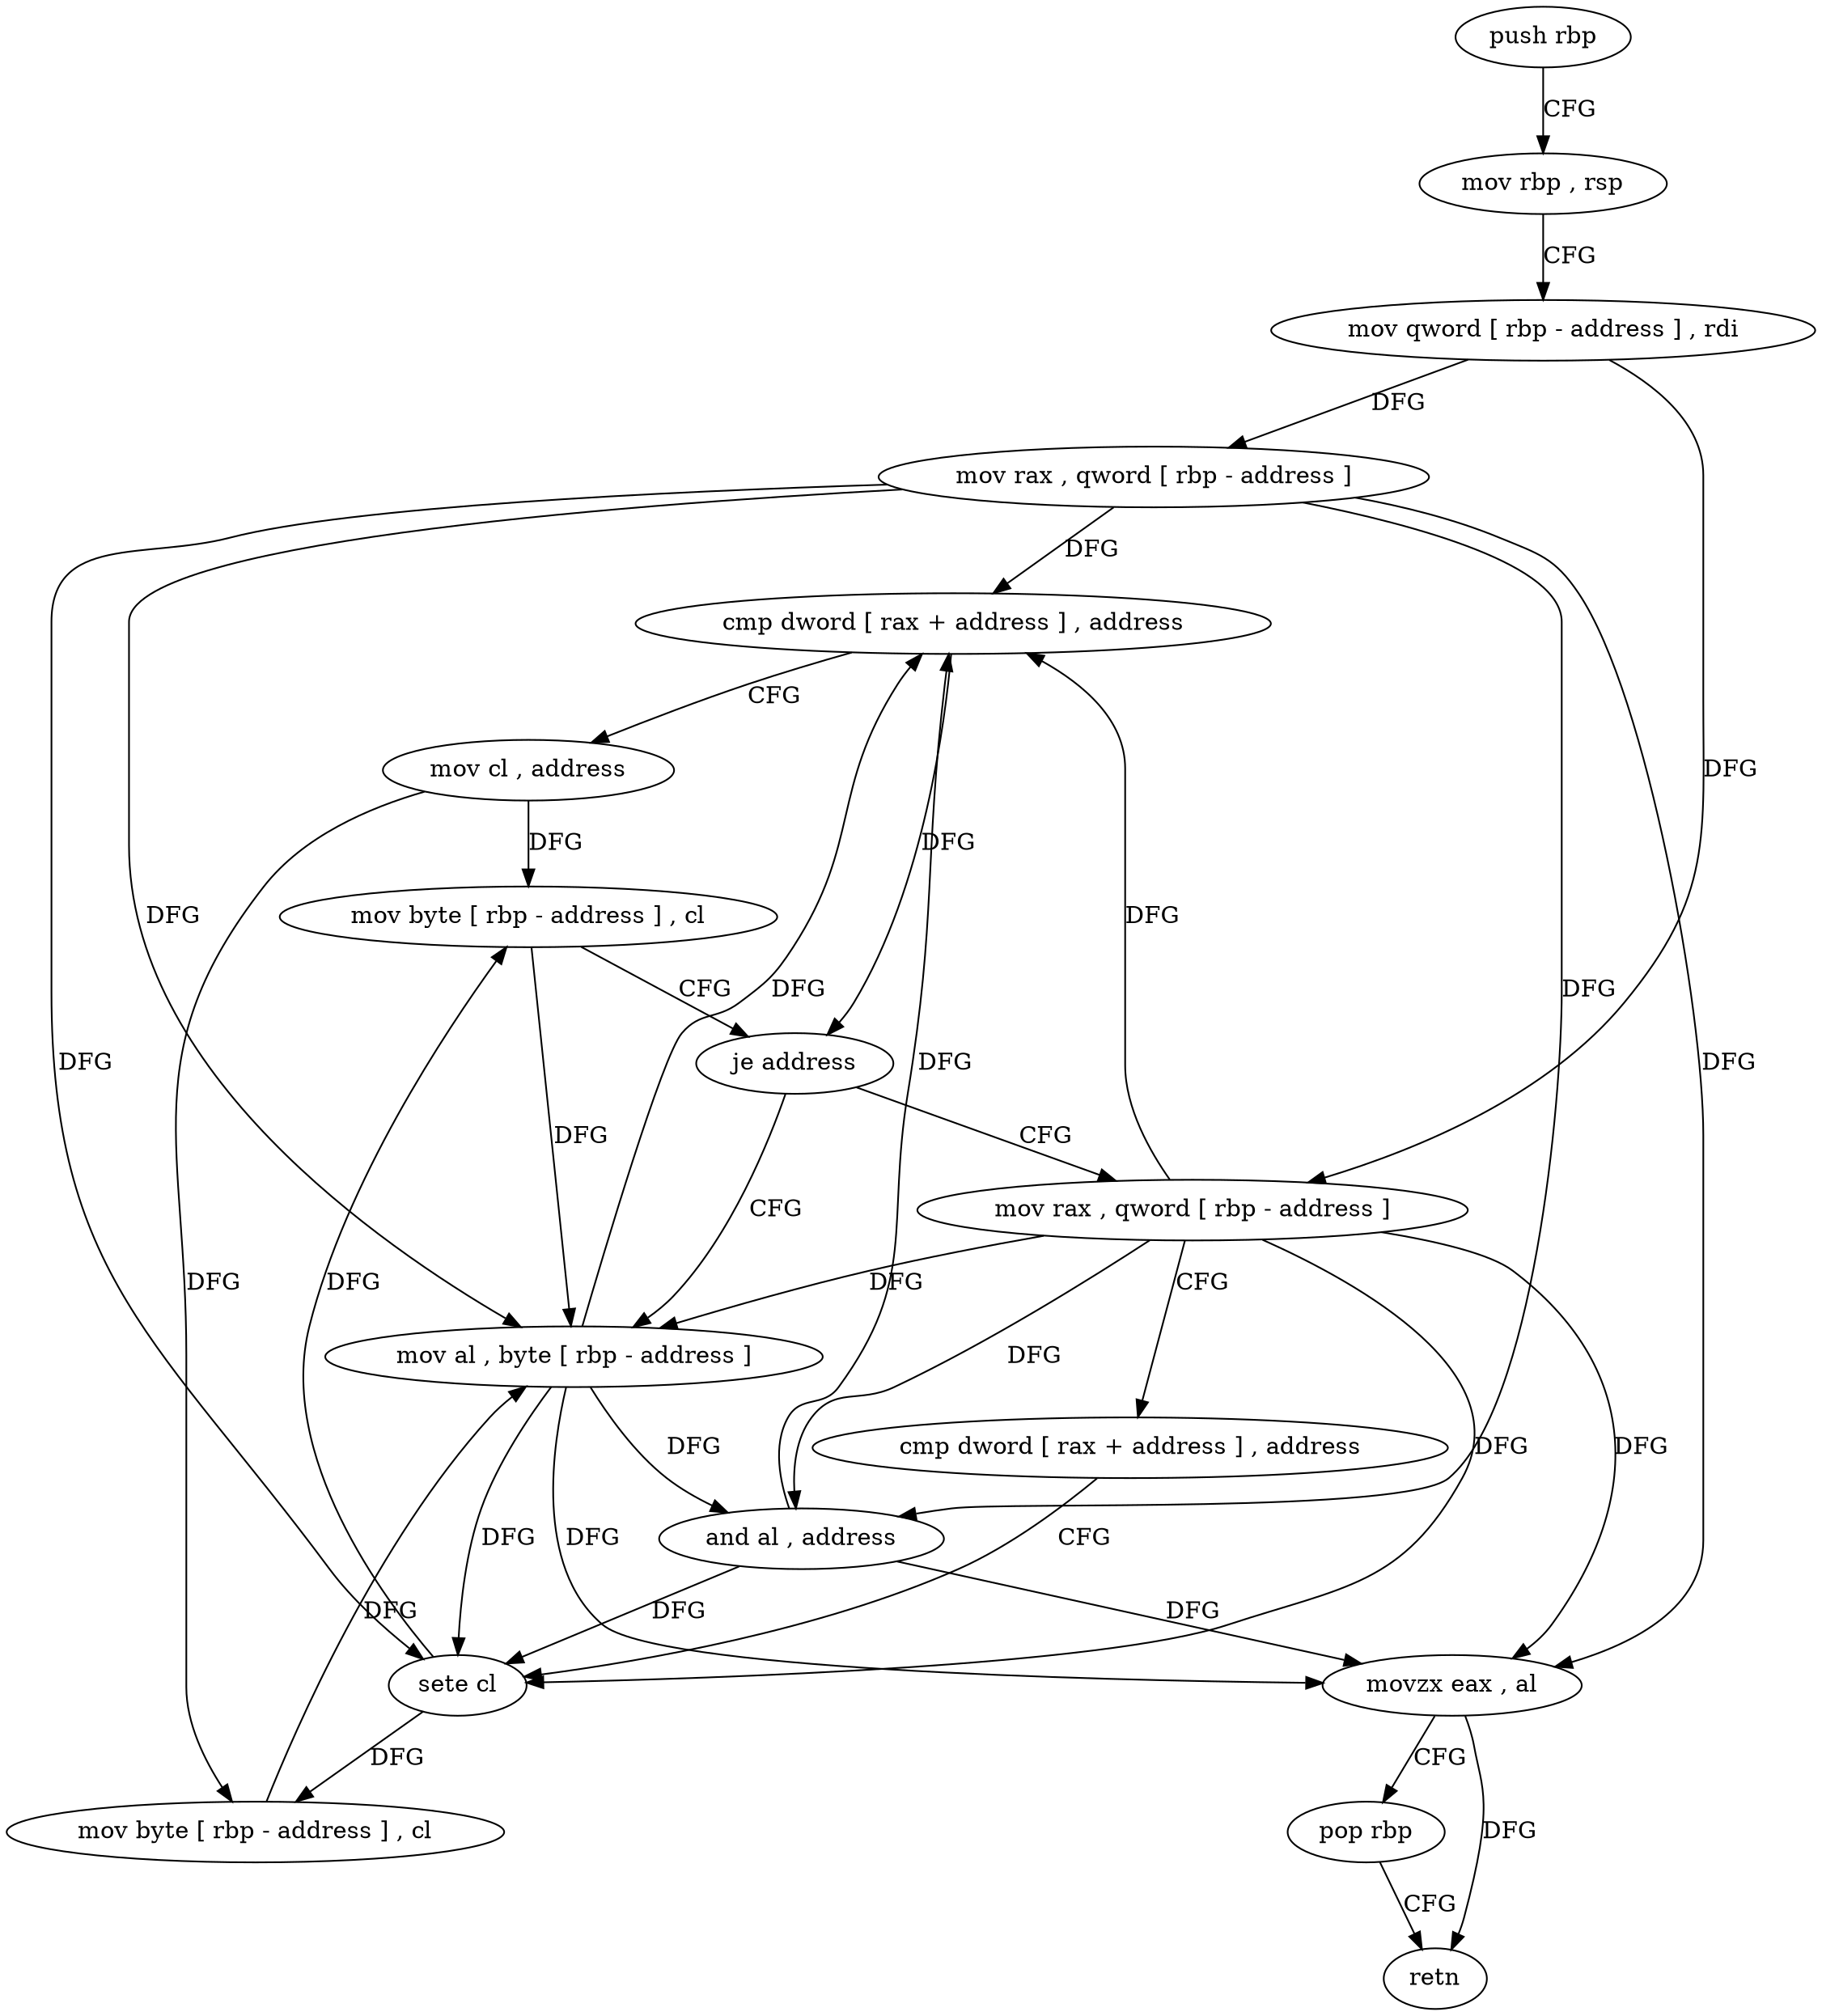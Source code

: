 digraph "func" {
"4235472" [label = "push rbp" ]
"4235473" [label = "mov rbp , rsp" ]
"4235476" [label = "mov qword [ rbp - address ] , rdi" ]
"4235480" [label = "mov rax , qword [ rbp - address ]" ]
"4235484" [label = "cmp dword [ rax + address ] , address" ]
"4235491" [label = "mov cl , address" ]
"4235493" [label = "mov byte [ rbp - address ] , cl" ]
"4235496" [label = "je address" ]
"4235519" [label = "mov al , byte [ rbp - address ]" ]
"4235502" [label = "mov rax , qword [ rbp - address ]" ]
"4235522" [label = "and al , address" ]
"4235524" [label = "movzx eax , al" ]
"4235527" [label = "pop rbp" ]
"4235528" [label = "retn" ]
"4235506" [label = "cmp dword [ rax + address ] , address" ]
"4235513" [label = "sete cl" ]
"4235516" [label = "mov byte [ rbp - address ] , cl" ]
"4235472" -> "4235473" [ label = "CFG" ]
"4235473" -> "4235476" [ label = "CFG" ]
"4235476" -> "4235480" [ label = "DFG" ]
"4235476" -> "4235502" [ label = "DFG" ]
"4235480" -> "4235484" [ label = "DFG" ]
"4235480" -> "4235519" [ label = "DFG" ]
"4235480" -> "4235522" [ label = "DFG" ]
"4235480" -> "4235524" [ label = "DFG" ]
"4235480" -> "4235513" [ label = "DFG" ]
"4235484" -> "4235491" [ label = "CFG" ]
"4235484" -> "4235496" [ label = "DFG" ]
"4235491" -> "4235493" [ label = "DFG" ]
"4235491" -> "4235516" [ label = "DFG" ]
"4235493" -> "4235496" [ label = "CFG" ]
"4235493" -> "4235519" [ label = "DFG" ]
"4235496" -> "4235519" [ label = "CFG" ]
"4235496" -> "4235502" [ label = "CFG" ]
"4235519" -> "4235522" [ label = "DFG" ]
"4235519" -> "4235484" [ label = "DFG" ]
"4235519" -> "4235524" [ label = "DFG" ]
"4235519" -> "4235513" [ label = "DFG" ]
"4235502" -> "4235506" [ label = "CFG" ]
"4235502" -> "4235484" [ label = "DFG" ]
"4235502" -> "4235522" [ label = "DFG" ]
"4235502" -> "4235524" [ label = "DFG" ]
"4235502" -> "4235519" [ label = "DFG" ]
"4235502" -> "4235513" [ label = "DFG" ]
"4235522" -> "4235524" [ label = "DFG" ]
"4235522" -> "4235484" [ label = "DFG" ]
"4235522" -> "4235513" [ label = "DFG" ]
"4235524" -> "4235527" [ label = "CFG" ]
"4235524" -> "4235528" [ label = "DFG" ]
"4235527" -> "4235528" [ label = "CFG" ]
"4235506" -> "4235513" [ label = "CFG" ]
"4235513" -> "4235516" [ label = "DFG" ]
"4235513" -> "4235493" [ label = "DFG" ]
"4235516" -> "4235519" [ label = "DFG" ]
}
